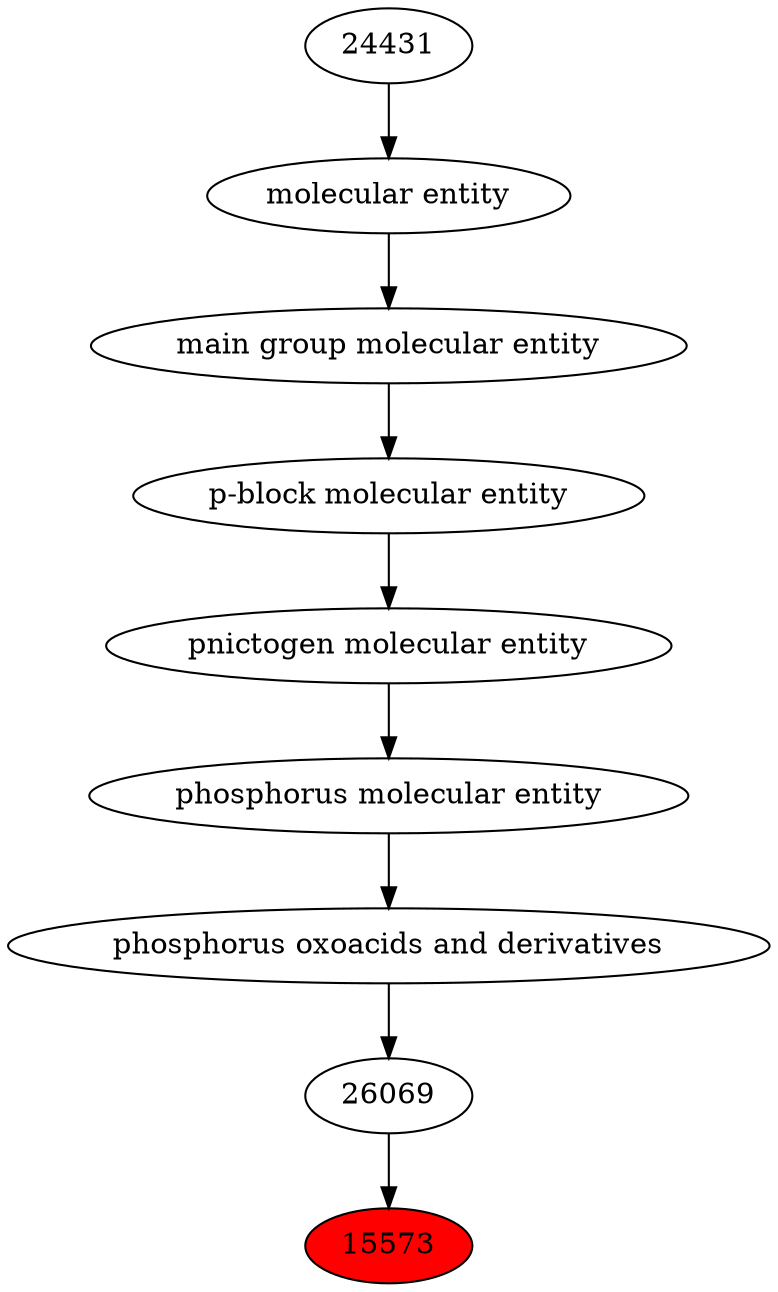 digraph tree{ 
15573 [label="15573" fillcolor=red style=filled]
26069 -> 15573
26069 [label="26069"]
36360 -> 26069
36360 [label="phosphorus oxoacids and derivatives"]
26082 -> 36360
26082 [label="phosphorus molecular entity"]
33302 -> 26082
33302 [label="pnictogen molecular entity"]
33675 -> 33302
33675 [label="p-block molecular entity"]
33579 -> 33675
33579 [label="main group molecular entity"]
23367 -> 33579
23367 [label="molecular entity"]
24431 -> 23367
24431 [label="24431"]
}